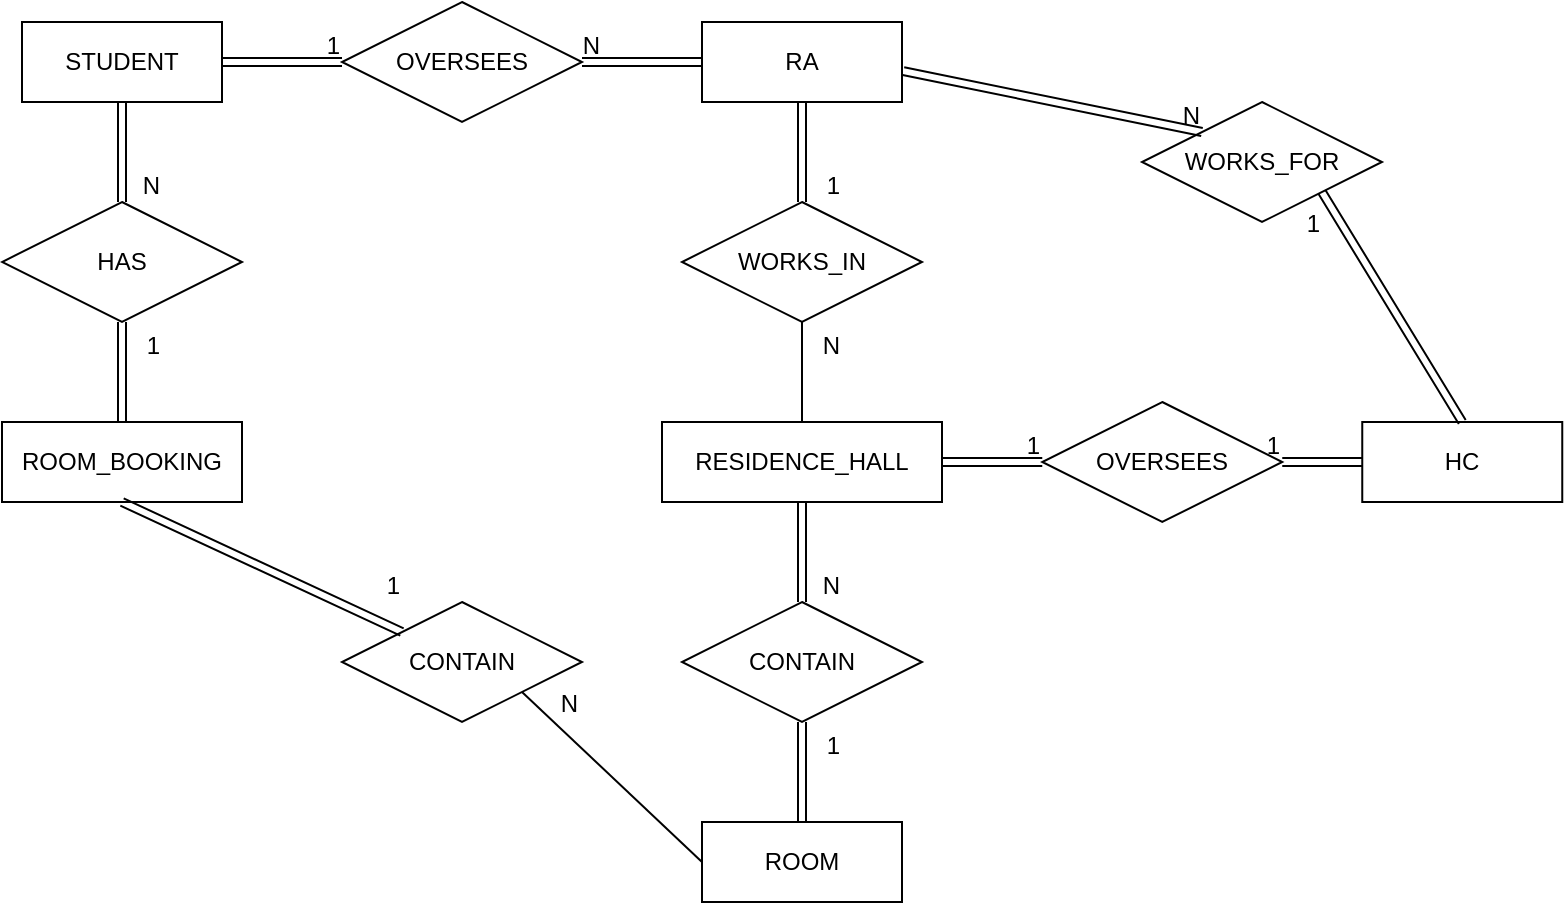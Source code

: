 <mxfile version="25.0.3">
  <diagram id="R2lEEEUBdFMjLlhIrx00" name="Page-1">
    <mxGraphModel dx="1969" dy="894" grid="1" gridSize="10" guides="1" tooltips="1" connect="1" arrows="1" fold="1" page="1" pageScale="1" pageWidth="850" pageHeight="1100" math="0" shadow="0" extFonts="Permanent Marker^https://fonts.googleapis.com/css?family=Permanent+Marker">
      <root>
        <mxCell id="0" />
        <mxCell id="1" parent="0" />
        <mxCell id="_CgF7KWPN7Rz0VXznD7H-28" value="STUDENT" style="whiteSpace=wrap;html=1;align=center;" parent="1" vertex="1">
          <mxGeometry x="70" y="180" width="100" height="40" as="geometry" />
        </mxCell>
        <mxCell id="_CgF7KWPN7Rz0VXznD7H-30" value="RA" style="whiteSpace=wrap;html=1;align=center;" parent="1" vertex="1">
          <mxGeometry x="410" y="180" width="100" height="40" as="geometry" />
        </mxCell>
        <mxCell id="_CgF7KWPN7Rz0VXznD7H-31" value="ROOM_BOOKING" style="whiteSpace=wrap;html=1;align=center;" parent="1" vertex="1">
          <mxGeometry x="60" y="380" width="120" height="40" as="geometry" />
        </mxCell>
        <mxCell id="_CgF7KWPN7Rz0VXznD7H-32" value="ROOM" style="whiteSpace=wrap;html=1;align=center;" parent="1" vertex="1">
          <mxGeometry x="410" y="580" width="100" height="40" as="geometry" />
        </mxCell>
        <mxCell id="_CgF7KWPN7Rz0VXznD7H-33" value="RESIDENCE_HALL" style="whiteSpace=wrap;html=1;align=center;" parent="1" vertex="1">
          <mxGeometry x="390" y="380" width="140" height="40" as="geometry" />
        </mxCell>
        <mxCell id="_CgF7KWPN7Rz0VXznD7H-34" value="WORKS_IN" style="shape=rhombus;perimeter=rhombusPerimeter;whiteSpace=wrap;html=1;align=center;" parent="1" vertex="1">
          <mxGeometry x="400" y="270" width="120" height="60" as="geometry" />
        </mxCell>
        <mxCell id="_CgF7KWPN7Rz0VXznD7H-35" value="OVERSEES" style="shape=rhombus;perimeter=rhombusPerimeter;whiteSpace=wrap;html=1;align=center;" parent="1" vertex="1">
          <mxGeometry x="580.13" y="370" width="120" height="60" as="geometry" />
        </mxCell>
        <mxCell id="_CgF7KWPN7Rz0VXznD7H-36" value="HC" style="whiteSpace=wrap;html=1;align=center;" parent="1" vertex="1">
          <mxGeometry x="740.13" y="380" width="100" height="40" as="geometry" />
        </mxCell>
        <mxCell id="_CgF7KWPN7Rz0VXznD7H-37" value="WORKS_FOR" style="shape=rhombus;perimeter=rhombusPerimeter;whiteSpace=wrap;html=1;align=center;" parent="1" vertex="1">
          <mxGeometry x="630" y="220" width="120" height="60" as="geometry" />
        </mxCell>
        <mxCell id="_CgF7KWPN7Rz0VXznD7H-42" value="" style="shape=link;html=1;rounded=0;entryX=0.5;entryY=0;entryDx=0;entryDy=0;exitX=1;exitY=1;exitDx=0;exitDy=0;" parent="1" source="_CgF7KWPN7Rz0VXznD7H-37" target="_CgF7KWPN7Rz0VXznD7H-36" edge="1">
          <mxGeometry relative="1" as="geometry">
            <mxPoint x="700" y="300" as="sourcePoint" />
            <mxPoint x="860" y="300" as="targetPoint" />
          </mxGeometry>
        </mxCell>
        <mxCell id="_CgF7KWPN7Rz0VXznD7H-43" value="1" style="resizable=0;html=1;whiteSpace=wrap;align=right;verticalAlign=bottom;" parent="_CgF7KWPN7Rz0VXznD7H-42" connectable="0" vertex="1">
          <mxGeometry x="1" relative="1" as="geometry">
            <mxPoint x="-70" y="-90" as="offset" />
          </mxGeometry>
        </mxCell>
        <mxCell id="_CgF7KWPN7Rz0VXznD7H-57" value="CONTAIN" style="shape=rhombus;perimeter=rhombusPerimeter;whiteSpace=wrap;html=1;align=center;" parent="1" vertex="1">
          <mxGeometry x="400" y="470" width="120" height="60" as="geometry" />
        </mxCell>
        <mxCell id="_CgF7KWPN7Rz0VXznD7H-63" value="CONTAIN" style="shape=rhombus;perimeter=rhombusPerimeter;whiteSpace=wrap;html=1;align=center;" parent="1" vertex="1">
          <mxGeometry x="230" y="470" width="120" height="60" as="geometry" />
        </mxCell>
        <mxCell id="_CgF7KWPN7Rz0VXznD7H-64" value="OVERSEES" style="shape=rhombus;perimeter=rhombusPerimeter;whiteSpace=wrap;html=1;align=center;" parent="1" vertex="1">
          <mxGeometry x="230" y="170" width="120" height="60" as="geometry" />
        </mxCell>
        <mxCell id="_CgF7KWPN7Rz0VXznD7H-82" value="HAS" style="shape=rhombus;perimeter=rhombusPerimeter;whiteSpace=wrap;html=1;align=center;" parent="1" vertex="1">
          <mxGeometry x="60" y="270" width="120" height="60" as="geometry" />
        </mxCell>
        <mxCell id="_CgF7KWPN7Rz0VXznD7H-90" value="" style="shape=link;html=1;rounded=0;exitX=0.5;exitY=1;exitDx=0;exitDy=0;entryX=0.5;entryY=0;entryDx=0;entryDy=0;" parent="1" source="_CgF7KWPN7Rz0VXznD7H-28" target="_CgF7KWPN7Rz0VXznD7H-82" edge="1">
          <mxGeometry relative="1" as="geometry">
            <mxPoint y="280" as="sourcePoint" />
            <mxPoint x="160" y="280" as="targetPoint" />
          </mxGeometry>
        </mxCell>
        <mxCell id="_CgF7KWPN7Rz0VXznD7H-91" value="N" style="resizable=0;html=1;whiteSpace=wrap;align=right;verticalAlign=bottom;" parent="_CgF7KWPN7Rz0VXznD7H-90" connectable="0" vertex="1">
          <mxGeometry x="1" relative="1" as="geometry">
            <mxPoint x="20" as="offset" />
          </mxGeometry>
        </mxCell>
        <mxCell id="xiazjCQDcLnQ3bHbkce2-3" value="" style="shape=link;html=1;rounded=0;entryX=0.5;entryY=1;entryDx=0;entryDy=0;exitX=0.5;exitY=0;exitDx=0;exitDy=0;" edge="1" parent="1" source="_CgF7KWPN7Rz0VXznD7H-31" target="_CgF7KWPN7Rz0VXznD7H-82">
          <mxGeometry relative="1" as="geometry">
            <mxPoint x="60" y="340" as="sourcePoint" />
            <mxPoint x="220" y="340" as="targetPoint" />
          </mxGeometry>
        </mxCell>
        <mxCell id="xiazjCQDcLnQ3bHbkce2-4" value="1" style="resizable=0;html=1;whiteSpace=wrap;align=right;verticalAlign=bottom;" connectable="0" vertex="1" parent="xiazjCQDcLnQ3bHbkce2-3">
          <mxGeometry x="1" relative="1" as="geometry">
            <mxPoint x="20" y="20" as="offset" />
          </mxGeometry>
        </mxCell>
        <mxCell id="xiazjCQDcLnQ3bHbkce2-6" value="" style="shape=link;html=1;rounded=0;entryX=0;entryY=0.5;entryDx=0;entryDy=0;exitX=1;exitY=0.5;exitDx=0;exitDy=0;" edge="1" parent="1" source="_CgF7KWPN7Rz0VXznD7H-28" target="_CgF7KWPN7Rz0VXznD7H-64">
          <mxGeometry relative="1" as="geometry">
            <mxPoint x="150" y="260" as="sourcePoint" />
            <mxPoint x="310" y="260" as="targetPoint" />
          </mxGeometry>
        </mxCell>
        <mxCell id="xiazjCQDcLnQ3bHbkce2-7" value="1" style="resizable=0;html=1;whiteSpace=wrap;align=right;verticalAlign=bottom;" connectable="0" vertex="1" parent="xiazjCQDcLnQ3bHbkce2-6">
          <mxGeometry x="1" relative="1" as="geometry" />
        </mxCell>
        <mxCell id="xiazjCQDcLnQ3bHbkce2-8" value="" style="shape=link;html=1;rounded=0;entryX=1;entryY=0.5;entryDx=0;entryDy=0;exitX=0;exitY=0.5;exitDx=0;exitDy=0;" edge="1" parent="1" source="_CgF7KWPN7Rz0VXznD7H-30" target="_CgF7KWPN7Rz0VXznD7H-64">
          <mxGeometry relative="1" as="geometry">
            <mxPoint x="220" y="310" as="sourcePoint" />
            <mxPoint x="380" y="310" as="targetPoint" />
          </mxGeometry>
        </mxCell>
        <mxCell id="xiazjCQDcLnQ3bHbkce2-9" value="N" style="resizable=0;html=1;whiteSpace=wrap;align=right;verticalAlign=bottom;" connectable="0" vertex="1" parent="xiazjCQDcLnQ3bHbkce2-8">
          <mxGeometry x="1" relative="1" as="geometry">
            <mxPoint x="10" as="offset" />
          </mxGeometry>
        </mxCell>
        <mxCell id="xiazjCQDcLnQ3bHbkce2-10" value="" style="shape=link;html=1;rounded=0;entryX=0;entryY=0;entryDx=0;entryDy=0;exitX=1.007;exitY=0.614;exitDx=0;exitDy=0;exitPerimeter=0;" edge="1" parent="1" source="_CgF7KWPN7Rz0VXznD7H-30" target="_CgF7KWPN7Rz0VXznD7H-37">
          <mxGeometry relative="1" as="geometry">
            <mxPoint x="460" y="250" as="sourcePoint" />
            <mxPoint x="620" y="250" as="targetPoint" />
          </mxGeometry>
        </mxCell>
        <mxCell id="xiazjCQDcLnQ3bHbkce2-11" value="N" style="resizable=0;html=1;whiteSpace=wrap;align=right;verticalAlign=bottom;" connectable="0" vertex="1" parent="xiazjCQDcLnQ3bHbkce2-10">
          <mxGeometry x="1" relative="1" as="geometry" />
        </mxCell>
        <mxCell id="xiazjCQDcLnQ3bHbkce2-12" value="" style="endArrow=none;html=1;rounded=0;entryX=1;entryY=1;entryDx=0;entryDy=0;exitX=0;exitY=0.5;exitDx=0;exitDy=0;" edge="1" parent="1" source="_CgF7KWPN7Rz0VXznD7H-32" target="_CgF7KWPN7Rz0VXznD7H-63">
          <mxGeometry relative="1" as="geometry">
            <mxPoint x="120" y="540" as="sourcePoint" />
            <mxPoint x="280" y="540" as="targetPoint" />
          </mxGeometry>
        </mxCell>
        <mxCell id="xiazjCQDcLnQ3bHbkce2-13" value="N" style="resizable=0;html=1;whiteSpace=wrap;align=right;verticalAlign=bottom;" connectable="0" vertex="1" parent="xiazjCQDcLnQ3bHbkce2-12">
          <mxGeometry x="1" relative="1" as="geometry">
            <mxPoint x="30" y="15" as="offset" />
          </mxGeometry>
        </mxCell>
        <mxCell id="xiazjCQDcLnQ3bHbkce2-14" value="" style="shape=link;html=1;rounded=0;exitX=0.5;exitY=1;exitDx=0;exitDy=0;entryX=0.5;entryY=0;entryDx=0;entryDy=0;" edge="1" parent="1" source="_CgF7KWPN7Rz0VXznD7H-33" target="_CgF7KWPN7Rz0VXznD7H-57">
          <mxGeometry relative="1" as="geometry">
            <mxPoint x="360" y="470" as="sourcePoint" />
            <mxPoint x="520" y="470" as="targetPoint" />
          </mxGeometry>
        </mxCell>
        <mxCell id="xiazjCQDcLnQ3bHbkce2-15" value="N" style="resizable=0;html=1;whiteSpace=wrap;align=right;verticalAlign=bottom;" connectable="0" vertex="1" parent="xiazjCQDcLnQ3bHbkce2-14">
          <mxGeometry x="1" relative="1" as="geometry">
            <mxPoint x="20" as="offset" />
          </mxGeometry>
        </mxCell>
        <mxCell id="xiazjCQDcLnQ3bHbkce2-16" value="" style="shape=link;html=1;rounded=0;entryX=0.5;entryY=1;entryDx=0;entryDy=0;exitX=0.5;exitY=0;exitDx=0;exitDy=0;" edge="1" parent="1" source="_CgF7KWPN7Rz0VXznD7H-32" target="_CgF7KWPN7Rz0VXznD7H-57">
          <mxGeometry relative="1" as="geometry">
            <mxPoint x="320" y="540" as="sourcePoint" />
            <mxPoint x="480" y="540" as="targetPoint" />
          </mxGeometry>
        </mxCell>
        <mxCell id="xiazjCQDcLnQ3bHbkce2-17" value="1" style="resizable=0;html=1;whiteSpace=wrap;align=right;verticalAlign=bottom;" connectable="0" vertex="1" parent="xiazjCQDcLnQ3bHbkce2-16">
          <mxGeometry x="1" relative="1" as="geometry">
            <mxPoint x="20" y="20" as="offset" />
          </mxGeometry>
        </mxCell>
        <mxCell id="xiazjCQDcLnQ3bHbkce2-18" value="" style="shape=link;html=1;rounded=0;exitX=0.5;exitY=1;exitDx=0;exitDy=0;entryX=0;entryY=0;entryDx=0;entryDy=0;" edge="1" parent="1" source="_CgF7KWPN7Rz0VXznD7H-31" target="_CgF7KWPN7Rz0VXznD7H-63">
          <mxGeometry relative="1" as="geometry">
            <mxPoint x="90" y="480" as="sourcePoint" />
            <mxPoint x="250" y="480" as="targetPoint" />
          </mxGeometry>
        </mxCell>
        <mxCell id="xiazjCQDcLnQ3bHbkce2-19" value="1" style="resizable=0;html=1;whiteSpace=wrap;align=right;verticalAlign=bottom;" connectable="0" vertex="1" parent="xiazjCQDcLnQ3bHbkce2-18">
          <mxGeometry x="1" relative="1" as="geometry">
            <mxPoint y="-15" as="offset" />
          </mxGeometry>
        </mxCell>
        <mxCell id="xiazjCQDcLnQ3bHbkce2-20" value="" style="shape=link;html=1;rounded=0;exitX=0.5;exitY=1;exitDx=0;exitDy=0;entryX=0.5;entryY=0;entryDx=0;entryDy=0;" edge="1" parent="1" source="_CgF7KWPN7Rz0VXznD7H-30" target="_CgF7KWPN7Rz0VXznD7H-34">
          <mxGeometry relative="1" as="geometry">
            <mxPoint x="270" y="350" as="sourcePoint" />
            <mxPoint x="430" y="350" as="targetPoint" />
          </mxGeometry>
        </mxCell>
        <mxCell id="xiazjCQDcLnQ3bHbkce2-21" value="1" style="resizable=0;html=1;whiteSpace=wrap;align=right;verticalAlign=bottom;" connectable="0" vertex="1" parent="xiazjCQDcLnQ3bHbkce2-20">
          <mxGeometry x="1" relative="1" as="geometry">
            <mxPoint x="20" as="offset" />
          </mxGeometry>
        </mxCell>
        <mxCell id="xiazjCQDcLnQ3bHbkce2-22" value="" style="endArrow=none;html=1;rounded=0;entryX=0.5;entryY=1;entryDx=0;entryDy=0;exitX=0.5;exitY=0;exitDx=0;exitDy=0;" edge="1" parent="1" source="_CgF7KWPN7Rz0VXznD7H-33" target="_CgF7KWPN7Rz0VXznD7H-34">
          <mxGeometry relative="1" as="geometry">
            <mxPoint x="220" y="410" as="sourcePoint" />
            <mxPoint x="380" y="410" as="targetPoint" />
          </mxGeometry>
        </mxCell>
        <mxCell id="xiazjCQDcLnQ3bHbkce2-23" value="N" style="resizable=0;html=1;whiteSpace=wrap;align=right;verticalAlign=bottom;" connectable="0" vertex="1" parent="xiazjCQDcLnQ3bHbkce2-22">
          <mxGeometry x="1" relative="1" as="geometry">
            <mxPoint x="20" y="20" as="offset" />
          </mxGeometry>
        </mxCell>
        <mxCell id="xiazjCQDcLnQ3bHbkce2-24" value="" style="shape=link;html=1;rounded=0;entryX=0;entryY=0.5;entryDx=0;entryDy=0;exitX=1;exitY=0.5;exitDx=0;exitDy=0;" edge="1" parent="1" source="_CgF7KWPN7Rz0VXznD7H-33" target="_CgF7KWPN7Rz0VXznD7H-35">
          <mxGeometry relative="1" as="geometry">
            <mxPoint x="570" y="480" as="sourcePoint" />
            <mxPoint x="730" y="480" as="targetPoint" />
          </mxGeometry>
        </mxCell>
        <mxCell id="xiazjCQDcLnQ3bHbkce2-25" value="1" style="resizable=0;html=1;whiteSpace=wrap;align=right;verticalAlign=bottom;" connectable="0" vertex="1" parent="xiazjCQDcLnQ3bHbkce2-24">
          <mxGeometry x="1" relative="1" as="geometry" />
        </mxCell>
        <mxCell id="xiazjCQDcLnQ3bHbkce2-26" value="" style="shape=link;html=1;rounded=0;entryX=1;entryY=0.5;entryDx=0;entryDy=0;" edge="1" parent="1" target="_CgF7KWPN7Rz0VXznD7H-35">
          <mxGeometry relative="1" as="geometry">
            <mxPoint x="740" y="400" as="sourcePoint" />
            <mxPoint x="650" y="490" as="targetPoint" />
          </mxGeometry>
        </mxCell>
        <mxCell id="xiazjCQDcLnQ3bHbkce2-27" value="1" style="resizable=0;html=1;whiteSpace=wrap;align=right;verticalAlign=bottom;" connectable="0" vertex="1" parent="xiazjCQDcLnQ3bHbkce2-26">
          <mxGeometry x="1" relative="1" as="geometry" />
        </mxCell>
      </root>
    </mxGraphModel>
  </diagram>
</mxfile>
